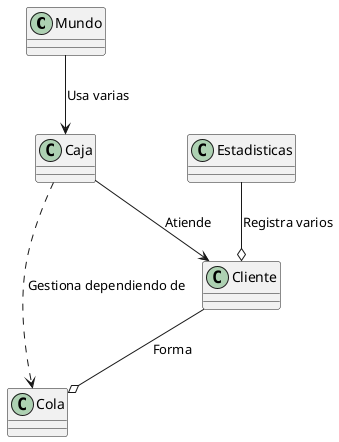 @startuml

class Mundo {
}
class Caja {
}
class Cola {
}
class Cliente {
}

class Estadisticas {
}


Mundo --> Caja : "Usa varias"
Caja --> Cliente : "Atiende"
Cliente --o Cola : "Forma"
Caja ..> Cola : "Gestiona dependiendo de"
Estadisticas --o Cliente : "Registra varios"

@enduml

